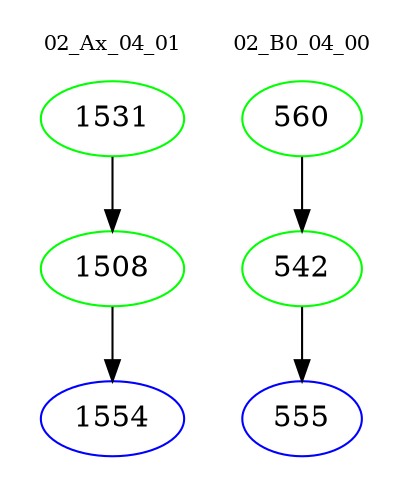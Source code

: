 digraph{
subgraph cluster_0 {
color = white
label = "02_Ax_04_01";
fontsize=10;
T0_1531 [label="1531", color="green"]
T0_1531 -> T0_1508 [color="black"]
T0_1508 [label="1508", color="green"]
T0_1508 -> T0_1554 [color="black"]
T0_1554 [label="1554", color="blue"]
}
subgraph cluster_1 {
color = white
label = "02_B0_04_00";
fontsize=10;
T1_560 [label="560", color="green"]
T1_560 -> T1_542 [color="black"]
T1_542 [label="542", color="green"]
T1_542 -> T1_555 [color="black"]
T1_555 [label="555", color="blue"]
}
}
